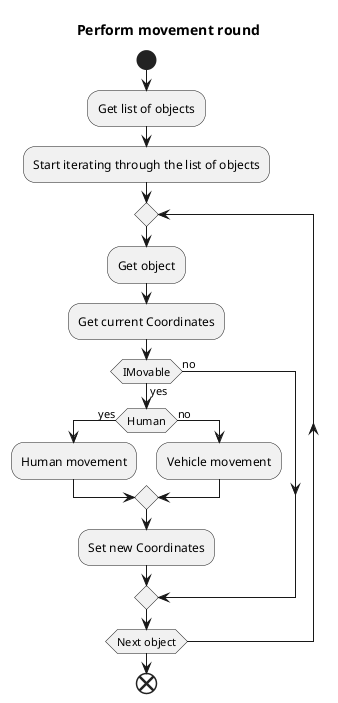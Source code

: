 @startuml Perform movement round
title Perform movement round
start
:Get list of objects;
:Start iterating through the list of objects;
repeat
:Get object;
:Get current Coordinates;
if(IMovable) then (yes)
    if(Human) then (yes)
        :Human movement;
    else (no)
        :Vehicle movement;
    endif 
    :Set new Coordinates;
else (no)
endif 
repeat while(Next object);
end 
@enduml